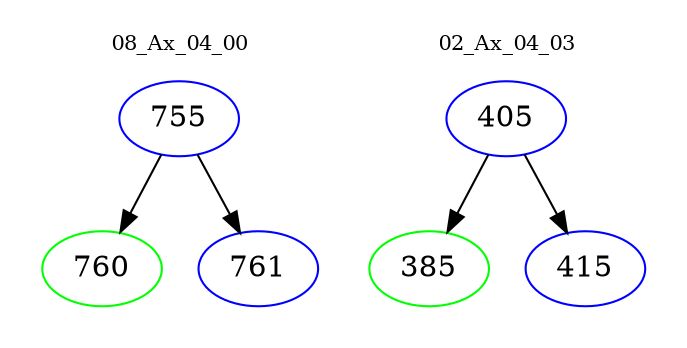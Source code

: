 digraph{
subgraph cluster_0 {
color = white
label = "08_Ax_04_00";
fontsize=10;
T0_755 [label="755", color="blue"]
T0_755 -> T0_760 [color="black"]
T0_760 [label="760", color="green"]
T0_755 -> T0_761 [color="black"]
T0_761 [label="761", color="blue"]
}
subgraph cluster_1 {
color = white
label = "02_Ax_04_03";
fontsize=10;
T1_405 [label="405", color="blue"]
T1_405 -> T1_385 [color="black"]
T1_385 [label="385", color="green"]
T1_405 -> T1_415 [color="black"]
T1_415 [label="415", color="blue"]
}
}
